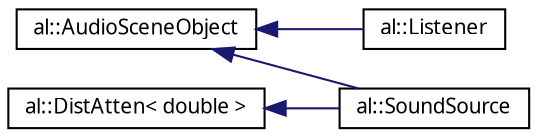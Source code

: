 digraph "Graphical Class Hierarchy"
{
 // LATEX_PDF_SIZE
  bgcolor="transparent";
  edge [fontname="FreeSans.ttf",fontsize="10",labelfontname="FreeSans.ttf",labelfontsize="10"];
  node [fontname="FreeSans.ttf",fontsize="10",shape=record];
  rankdir="LR";
  Node305 [label="al::AudioSceneObject",height=0.2,width=0.4,color="black",URL="$classal_1_1_audio_scene_object.html",tooltip="Base class for an object (listener or source) in an audio scene."];
  Node305 -> Node306 [dir="back",color="midnightblue",fontsize="10",style="solid",fontname="FreeSans.ttf"];
  Node306 [label="al::Listener",height=0.2,width=0.4,color="black",URL="$classal_1_1_listener.html",tooltip=" "];
  Node305 -> Node1 [dir="back",color="midnightblue",fontsize="10",style="solid",fontname="FreeSans.ttf"];
  Node1 [label="al::SoundSource",height=0.2,width=0.4,color="black",URL="$classal_1_1_sound_source.html",tooltip=" "];
  Node0 [label="al::DistAtten\< double \>",height=0.2,width=0.4,color="black",URL="$classal_1_1_dist_atten.html",tooltip=" "];
  Node0 -> Node1 [dir="back",color="midnightblue",fontsize="10",style="solid",fontname="FreeSans.ttf"];
}
